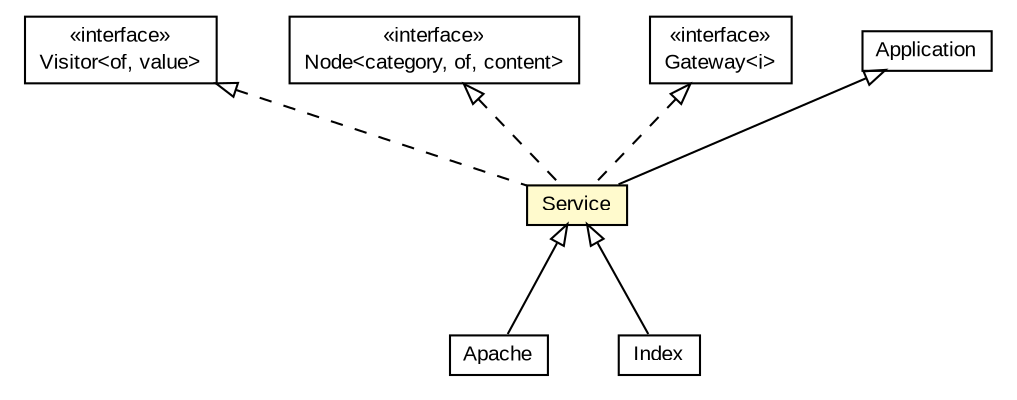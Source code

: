 #!/usr/local/bin/dot
#
# Class diagram 
# Generated by UMLGraph version R5_5-8-g8c637c (http://www.umlgraph.org/)
#

digraph G {
	edge [fontname="arial",fontsize=10,labelfontname="arial",labelfontsize=10];
	node [fontname="arial",fontsize=10,shape=plaintext];
	nodesep=0.25;
	ranksep=0.5;
	// html.composite.master.agent.artifact.Apache
	c220 [label=<<table title="html.composite.master.agent.artifact.Apache" border="0" cellborder="1" cellspacing="0" cellpadding="2" port="p" href="./agent/artifact/Apache.html">
		<tr><td><table border="0" cellspacing="0" cellpadding="1">
<tr><td align="center" balign="center"> Apache </td></tr>
		</table></td></tr>
		</table>>, URL="./agent/artifact/Apache.html", fontname="arial", fontcolor="black", fontsize=10.0];
	// html.composite.master.agent.Index
	c222 [label=<<table title="html.composite.master.agent.Index" border="0" cellborder="1" cellspacing="0" cellpadding="2" port="p" href="./agent/Index.html">
		<tr><td><table border="0" cellspacing="0" cellpadding="1">
<tr><td align="center" balign="center"> Index </td></tr>
		</table></td></tr>
		</table>>, URL="./agent/Index.html", fontname="arial", fontcolor="black", fontsize=10.0];
	// html.composite.master.Service
	c224 [label=<<table title="html.composite.master.Service" border="0" cellborder="1" cellspacing="0" cellpadding="2" port="p" bgcolor="lemonChiffon" href="./Service.html">
		<tr><td><table border="0" cellspacing="0" cellpadding="1">
<tr><td align="center" balign="center"> Service </td></tr>
		</table></td></tr>
		</table>>, URL="./Service.html", fontname="arial", fontcolor="black", fontsize=10.0];
	// html.Visitor<of, value>
	c225 [label=<<table title="html.Visitor" border="0" cellborder="1" cellspacing="0" cellpadding="2" port="p" href="../../Visitor.html">
		<tr><td><table border="0" cellspacing="0" cellpadding="1">
<tr><td align="center" balign="center"> &#171;interface&#187; </td></tr>
<tr><td align="center" balign="center"> Visitor&lt;of, value&gt; </td></tr>
		</table></td></tr>
		</table>>, URL="../../Visitor.html", fontname="arial", fontcolor="black", fontsize=10.0];
	// html.Node<category, of, content>
	c226 [label=<<table title="html.Node" border="0" cellborder="1" cellspacing="0" cellpadding="2" port="p" href="../../Node.html">
		<tr><td><table border="0" cellspacing="0" cellpadding="1">
<tr><td align="center" balign="center"> &#171;interface&#187; </td></tr>
<tr><td align="center" balign="center"> Node&lt;category, of, content&gt; </td></tr>
		</table></td></tr>
		</table>>, URL="../../Node.html", fontname="arial", fontcolor="black", fontsize=10.0];
	// html.Gateway<i>
	c228 [label=<<table title="html.Gateway" border="0" cellborder="1" cellspacing="0" cellpadding="2" port="p" href="../../Gateway.html">
		<tr><td><table border="0" cellspacing="0" cellpadding="1">
<tr><td align="center" balign="center"> &#171;interface&#187; </td></tr>
<tr><td align="center" balign="center"> Gateway&lt;i&gt; </td></tr>
		</table></td></tr>
		</table>>, URL="../../Gateway.html", fontname="arial", fontcolor="black", fontsize=10.0];
	//html.composite.master.agent.artifact.Apache extends html.composite.master.Service
	c224:p -> c220:p [dir=back,arrowtail=empty];
	//html.composite.master.agent.Index extends html.composite.master.Service
	c224:p -> c222:p [dir=back,arrowtail=empty];
	//html.composite.master.Service extends javax.ws.rs.core.Application
	c229:p -> c224:p [dir=back,arrowtail=empty];
	//html.composite.master.Service implements html.Node<category, of, content>
	c226:p -> c224:p [dir=back,arrowtail=empty,style=dashed];
	//html.composite.master.Service implements html.Visitor<of, value>
	c225:p -> c224:p [dir=back,arrowtail=empty,style=dashed];
	//html.composite.master.Service implements html.Gateway<i>
	c228:p -> c224:p [dir=back,arrowtail=empty,style=dashed];
	// javax.ws.rs.core.Application
	c229 [label=<<table title="javax.ws.rs.core.Application" border="0" cellborder="1" cellspacing="0" cellpadding="2" port="p" href="http://java.sun.com/j2se/1.4.2/docs/api/javax/ws/rs/core/Application.html">
		<tr><td><table border="0" cellspacing="0" cellpadding="1">
<tr><td align="center" balign="center"> Application </td></tr>
		</table></td></tr>
		</table>>, URL="http://java.sun.com/j2se/1.4.2/docs/api/javax/ws/rs/core/Application.html", fontname="arial", fontcolor="black", fontsize=10.0];
}

